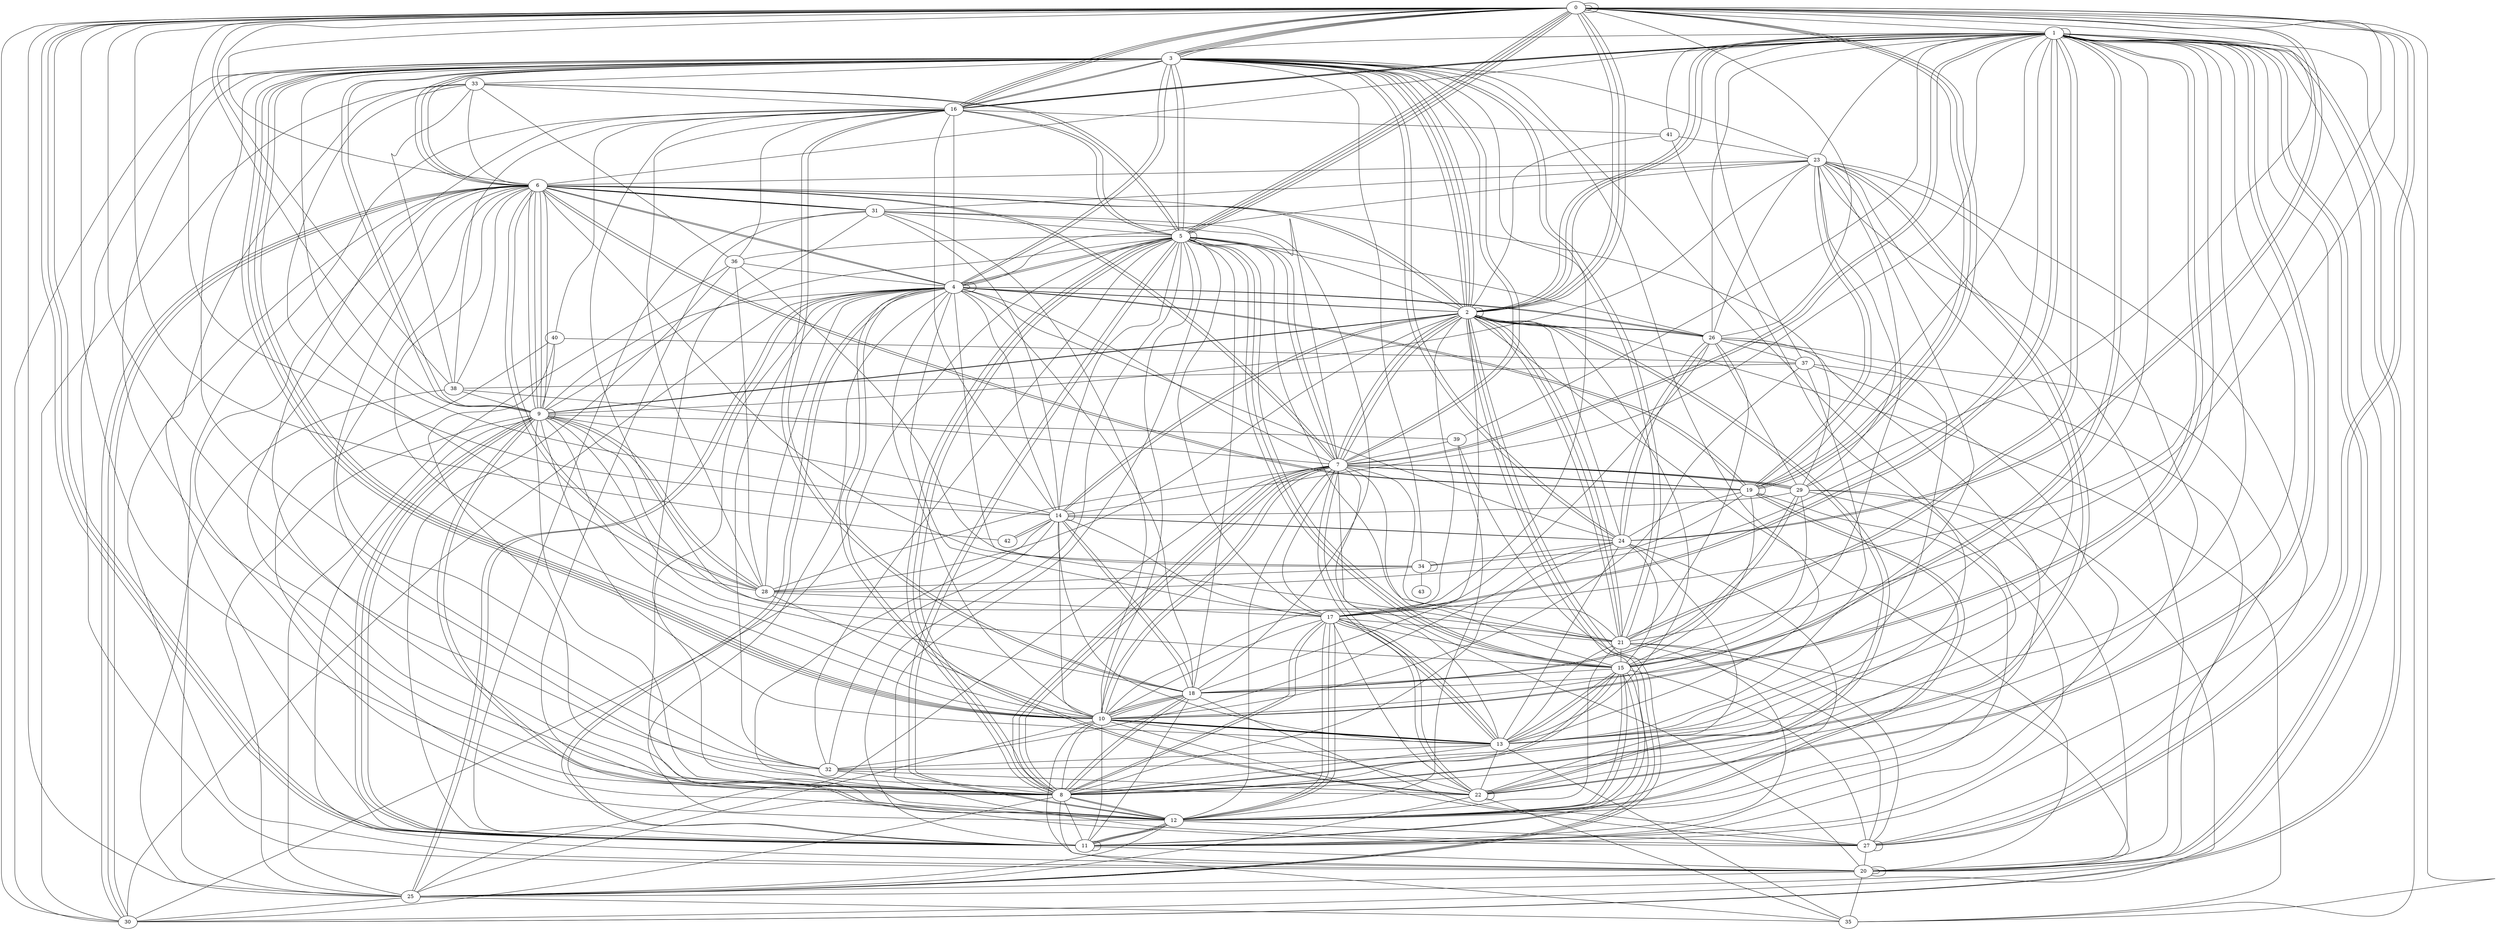 graph G {
0;
1;
2;
3;
4;
5;
6;
7;
8;
9;
10;
11;
12;
13;
14;
15;
16;
17;
18;
19;
20;
21;
22;
23;
24;
25;
26;
27;
28;
29;
30;
31;
32;
33;
34;
35;
36;
37;
38;
39;
40;
41;
42;
43;
16--3 ;
21--1 ;
15--7 ;
25--36 ;
39--12 ;
31--5 ;
0--0 ;
6--7 ;
7--25 ;
13--8 ;
8--23 ;
7--6 ;
7--1 ;
22--25 ;
24--14 ;
24--0 ;
16--18 ;
18--27 ;
34--6 ;
7--19 ;
29--6 ;
23--6 ;
0--42 ;
15--12 ;
18--4 ;
17--22 ;
1--22 ;
0--19 ;
20--35 ;
11--5 ;
21--5 ;
26--24 ;
21--15 ;
2--1 ;
11--18 ;
34--43 ;
30--6 ;
29--7 ;
28--2 ;
31--23 ;
12--25 ;
4--14 ;
0--5 ;
13--15 ;
5--4 ;
3--17 ;
10--23 ;
14--1 ;
15--8 ;
4--2 ;
27--20 ;
10--11 ;
38--33 ;
9--9 ;
6--9 ;
11--33 ;
14--3 ;
3--0 ;
14--42 ;
1--25 ;
9--6 ;
19--1 ;
19--0 ;
0--32 ;
9--0 ;
8--7 ;
2--10 ;
27--0 ;
17--14 ;
8--31 ;
2--26 ;
41--1 ;
10--8 ;
28--7 ;
4--22 ;
4--30 ;
5--33 ;
13--10 ;
17--8 ;
30--5 ;
10--3 ;
3--33 ;
12--17 ;
14--14 ;
22--35 ;
38--7 ;
15--5 ;
23--19 ;
0--5 ;
10--37 ;
5--2 ;
32--5 ;
0--17 ;
19--11 ;
10--18 ;
20--25 ;
11--4 ;
19--12 ;
9--28 ;
8--30 ;
8--5 ;
7--22 ;
9--6 ;
0--5 ;
1--39 ;
0--11 ;
9--4 ;
2--0 ;
6--20 ;
4--23 ;
24--22 ;
0--0 ;
10--7 ;
35--1 ;
40--8 ;
6--19 ;
29--14 ;
25--38 ;
9--18 ;
8--24 ;
5--16 ;
40--37 ;
4--3 ;
15--18 ;
7--29 ;
4--25 ;
27--39 ;
1--30 ;
19--24 ;
24--26 ;
22--22 ;
32--8 ;
15--23 ;
13--22 ;
3--22 ;
3--24 ;
5--8 ;
31--6 ;
8--12 ;
11--11 ;
0--11 ;
19--6 ;
2--25 ;
20--29 ;
24--12 ;
21--26 ;
1--17 ;
16--1 ;
38--0 ;
19--23 ;
0--21 ;
10--25 ;
11--4 ;
17--12 ;
12--21 ;
17--1 ;
10--7 ;
8--18 ;
36--33 ;
23--20 ;
14--24 ;
28--4 ;
18--10 ;
13--17 ;
18--1 ;
7--8 ;
7--20 ;
30--29 ;
14--8 ;
28--16 ;
6--10 ;
5--15 ;
3--2 ;
19--19 ;
37--38 ;
32--1 ;
7--22 ;
19--4 ;
27--21 ;
15--27 ;
12--26 ;
40--9 ;
15--29 ;
26--27 ;
29--11 ;
5--36 ;
31--14 ;
28--9 ;
17--21 ;
6--9 ;
5--15 ;
7--2 ;
6--31 ;
7--12 ;
11--9 ;
12--5 ;
9--11 ;
2--3 ;
1--21 ;
10--1 ;
23--13 ;
9--39 ;
0--11 ;
32--14 ;
22--6 ;
13--17 ;
2--6 ;
8--12 ;
3--32 ;
10--1 ;
13--26 ;
9--13 ;
21--2 ;
9--11 ;
5--27 ;
6--12 ;
26--29 ;
1--8 ;
3--7 ;
4--16 ;
2--1 ;
12--9 ;
24--34 ;
19--34 ;
8--9 ;
34--36 ;
11--36 ;
2--6 ;
27--23 ;
16--5 ;
17--5 ;
17--13 ;
11--37 ;
4--7 ;
12--5 ;
4--27 ;
30--6 ;
13--37 ;
22--4 ;
8--3 ;
25--16 ;
3--20 ;
12--23 ;
35--0 ;
33--16 ;
13--1 ;
3--10 ;
0--14 ;
20--2 ;
0--24 ;
24--4 ;
2--2 ;
8--18 ;
28--17 ;
1--3 ;
21--2 ;
29--23 ;
0--19 ;
8--0 ;
21--7 ;
0--1 ;
7--5 ;
25--0 ;
2--7 ;
20--20 ;
5--0 ;
10--3 ;
16--36 ;
37--20 ;
4--3 ;
26--5 ;
1--6 ;
16--0 ;
12--27 ;
4--25 ;
12--31 ;
2--1 ;
1--7 ;
26--4 ;
34--34 ;
13--7 ;
14--13 ;
32--22 ;
5--7 ;
21--2 ;
23--26 ;
14--16 ;
17--26 ;
30--0 ;
37--1 ;
29--7 ;
4--4 ;
2--26 ;
6--0 ;
2--14 ;
3--0 ;
9--3 ;
36--28 ;
13--35 ;
10--13 ;
9--2 ;
22--1 ;
20--20 ;
3--30 ;
6--8 ;
25--2 ;
5--3 ;
10--4 ;
12--11 ;
4--5 ;
13--10 ;
1--23 ;
32--6 ;
2--24 ;
10--20 ;
12--11 ;
29--0 ;
26--0 ;
5--10 ;
36--4 ;
4--4 ;
14--42 ;
16--40 ;
10--3 ;
38--9 ;
5--3 ;
23--8 ;
41--2 ;
15--11 ;
15--13 ;
14--10 ;
13--10 ;
25--35 ;
1--1 ;
31--10 ;
2--14 ;
20--9 ;
16--18 ;
0--2 ;
11--15 ;
3--6 ;
18--10 ;
41--23 ;
41--8 ;
15--12 ;
27--27 ;
16--1 ;
3--16 ;
21--4 ;
19--12 ;
9--10 ;
0--3 ;
10--28 ;
33--28 ;
4--17 ;
11--20 ;
11--12 ;
2--3 ;
3--6 ;
6--30 ;
17--10 ;
18--29 ;
31--7 ;
1--28 ;
2--3 ;
3--6 ;
25--30 ;
2--13 ;
6--4 ;
14--18 ;
30--33 ;
4--19 ;
8--35 ;
14--9 ;
24--3 ;
21--9 ;
18--2 ;
19--7 ;
26--4 ;
13--24 ;
12--4 ;
10--27 ;
34--28 ;
20--1 ;
11--31 ;
40--12 ;
38--16 ;
18--29 ;
17--7 ;
16--0 ;
5--33 ;
34--3 ;
17--8 ;
24--15 ;
12--17 ;
31--18 ;
11--8 ;
3--23 ;
23--9 ;
26--37 ;
6--33 ;
8--5 ;
1--15 ;
19--15 ;
13--32 ;
15--1 ;
16--41 ;
21--3 ;
21--3 ;
8--15 ;
25--2 ;
1--30 ;
28--6 ;
2--22 ;
4--2 ;
6--28 ;
9--3 ;
2--9 ;
14--5 ;
8--7 ;
21--20 ;
2--35 ;
5--18 ;
24--32 ;
16--8 ;
10--22 ;
9--5 ;
6--31 ;
7--2 ;
21--11 ;
39--7 ;
32--4 ;
2--22 ;
16--0 ;
16--1 ;
18--14 ;
26--1 ;
3--13 ;
2--0 ;
5--5 ;
27--0 ;
1--20 ;
1--11 ;
0--3 ;
3--7 ;
17--15 ;
21--13 ;
16--15 ;
6--4 ;
38--6 ;
25--9 ;
9--12 ;
}
